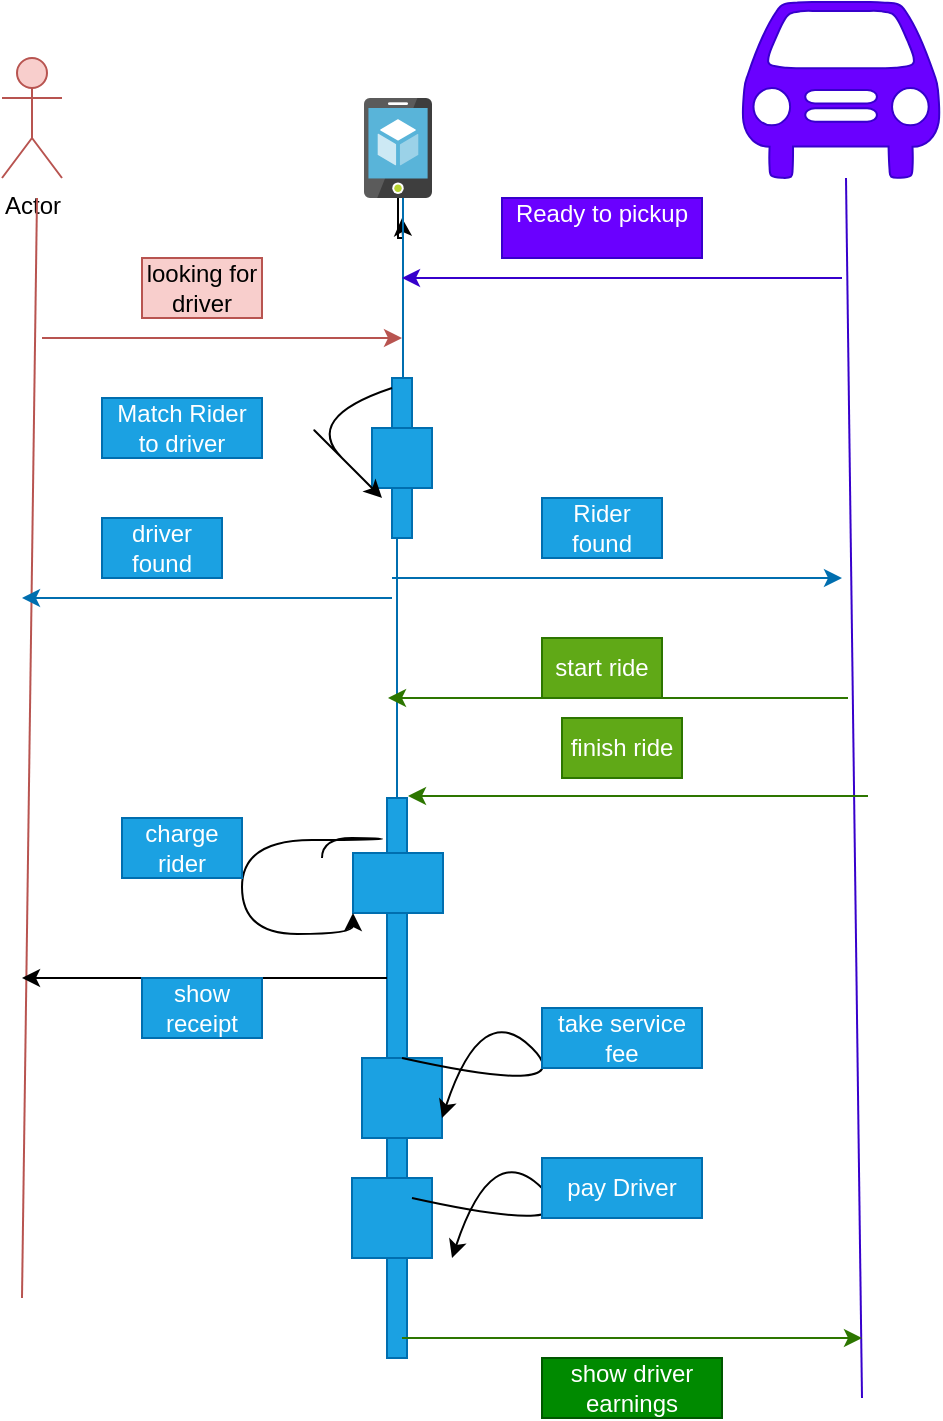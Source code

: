 <mxfile version="26.2.9">
  <diagram name="Page-1" id="Y9auOtV_nC95bAsUy7vS">
    <mxGraphModel dx="788" dy="417" grid="1" gridSize="10" guides="1" tooltips="1" connect="1" arrows="1" fold="1" page="1" pageScale="1" pageWidth="850" pageHeight="1100" math="0" shadow="0">
      <root>
        <mxCell id="0" />
        <mxCell id="1" parent="0" />
        <mxCell id="ThmyO_5ztgTpBjAD3rYs-1" value="Actor" style="shape=umlActor;verticalLabelPosition=bottom;verticalAlign=top;html=1;outlineConnect=0;fillColor=#f8cecc;strokeColor=#b85450;" vertex="1" parent="1">
          <mxGeometry x="210" y="60" width="30" height="60" as="geometry" />
        </mxCell>
        <mxCell id="ThmyO_5ztgTpBjAD3rYs-10" style="edgeStyle=orthogonalEdgeStyle;rounded=0;orthogonalLoop=1;jettySize=auto;html=1;" edge="1" parent="1" source="ThmyO_5ztgTpBjAD3rYs-4">
          <mxGeometry relative="1" as="geometry">
            <mxPoint x="410" y="140" as="targetPoint" />
          </mxGeometry>
        </mxCell>
        <mxCell id="ThmyO_5ztgTpBjAD3rYs-4" value="" style="image;sketch=0;aspect=fixed;html=1;points=[];align=center;fontSize=12;image=img/lib/mscae/App_Service_Mobile_App.svg;" vertex="1" parent="1">
          <mxGeometry x="391" y="80" width="34" height="50" as="geometry" />
        </mxCell>
        <mxCell id="ThmyO_5ztgTpBjAD3rYs-5" value="" style="shape=mxgraph.signs.transportation.car_1;html=1;pointerEvents=1;fillColor=#6a00ff;strokeColor=#3700CC;verticalLabelPosition=bottom;verticalAlign=top;align=center;fontColor=#ffffff;" vertex="1" parent="1">
          <mxGeometry x="580" y="32" width="99" height="88" as="geometry" />
        </mxCell>
        <mxCell id="ThmyO_5ztgTpBjAD3rYs-6" value="" style="endArrow=none;html=1;rounded=0;fillColor=#f8cecc;strokeColor=#b85450;" edge="1" parent="1">
          <mxGeometry width="50" height="50" relative="1" as="geometry">
            <mxPoint x="220" y="680" as="sourcePoint" />
            <mxPoint x="227.5" y="130" as="targetPoint" />
            <Array as="points" />
          </mxGeometry>
        </mxCell>
        <mxCell id="ThmyO_5ztgTpBjAD3rYs-8" value="" style="endArrow=none;html=1;rounded=1;fillColor=#1ba1e2;strokeColor=#006EAF;curved=0;" edge="1" parent="1" source="ThmyO_5ztgTpBjAD3rYs-28">
          <mxGeometry width="50" height="50" relative="1" as="geometry">
            <mxPoint x="405.5" y="451.333" as="sourcePoint" />
            <mxPoint x="410.5" y="130" as="targetPoint" />
            <Array as="points" />
          </mxGeometry>
        </mxCell>
        <mxCell id="ThmyO_5ztgTpBjAD3rYs-9" value="" style="endArrow=none;html=1;rounded=0;fillColor=#6a00ff;strokeColor=#3700CC;" edge="1" parent="1">
          <mxGeometry width="50" height="50" relative="1" as="geometry">
            <mxPoint x="640" y="730" as="sourcePoint" />
            <mxPoint x="632" y="120" as="targetPoint" />
            <Array as="points" />
          </mxGeometry>
        </mxCell>
        <mxCell id="ThmyO_5ztgTpBjAD3rYs-12" value="" style="endArrow=classic;html=1;rounded=0;fillColor=#6a00ff;strokeColor=#3700CC;" edge="1" parent="1">
          <mxGeometry width="50" height="50" relative="1" as="geometry">
            <mxPoint x="630" y="170" as="sourcePoint" />
            <mxPoint x="410" y="170" as="targetPoint" />
          </mxGeometry>
        </mxCell>
        <mxCell id="ThmyO_5ztgTpBjAD3rYs-14" value="Ready to pickup&lt;div&gt;&lt;br&gt;&lt;/div&gt;" style="text;html=1;align=center;verticalAlign=middle;whiteSpace=wrap;rounded=0;fillColor=#6a00ff;fontColor=#ffffff;strokeColor=#3700CC;" vertex="1" parent="1">
          <mxGeometry x="460" y="130" width="100" height="30" as="geometry" />
        </mxCell>
        <mxCell id="ThmyO_5ztgTpBjAD3rYs-23" value="" style="endArrow=classic;html=1;rounded=0;fillColor=#f8cecc;strokeColor=#b85450;" edge="1" parent="1">
          <mxGeometry width="50" height="50" relative="1" as="geometry">
            <mxPoint x="230" y="200" as="sourcePoint" />
            <mxPoint x="410" y="200" as="targetPoint" />
          </mxGeometry>
        </mxCell>
        <mxCell id="ThmyO_5ztgTpBjAD3rYs-24" value="looking for driver" style="text;html=1;align=center;verticalAlign=middle;whiteSpace=wrap;rounded=0;fillColor=#f8cecc;strokeColor=#b85450;" vertex="1" parent="1">
          <mxGeometry x="280" y="160" width="60" height="30" as="geometry" />
        </mxCell>
        <mxCell id="ThmyO_5ztgTpBjAD3rYs-27" value="" style="endArrow=none;html=1;rounded=1;fillColor=#1ba1e2;strokeColor=#006EAF;curved=0;" edge="1" parent="1" source="ThmyO_5ztgTpBjAD3rYs-41" target="ThmyO_5ztgTpBjAD3rYs-28">
          <mxGeometry width="50" height="50" relative="1" as="geometry">
            <mxPoint x="400" y="600" as="sourcePoint" />
            <mxPoint x="410.5" y="130" as="targetPoint" />
            <Array as="points" />
          </mxGeometry>
        </mxCell>
        <mxCell id="ThmyO_5ztgTpBjAD3rYs-28" value="" style="html=1;points=[[0,0,0,0,5],[0,1,0,0,-5],[1,0,0,0,5],[1,1,0,0,-5]];perimeter=orthogonalPerimeter;outlineConnect=0;targetShapes=umlLifeline;portConstraint=eastwest;newEdgeStyle={&quot;curved&quot;:0,&quot;rounded&quot;:0};fillColor=#1ba1e2;fontColor=#ffffff;strokeColor=#006EAF;" vertex="1" parent="1">
          <mxGeometry x="405" y="220" width="10" height="80" as="geometry" />
        </mxCell>
        <mxCell id="ThmyO_5ztgTpBjAD3rYs-29" value="" style="whiteSpace=wrap;html=1;aspect=fixed;fillColor=#1ba1e2;fontColor=#ffffff;strokeColor=#006EAF;" vertex="1" parent="1">
          <mxGeometry x="395" y="245" width="30" height="30" as="geometry" />
        </mxCell>
        <mxCell id="ThmyO_5ztgTpBjAD3rYs-30" value="" style="curved=1;endArrow=classic;html=1;rounded=0;exitX=0;exitY=0;exitDx=0;exitDy=5;exitPerimeter=0;" edge="1" parent="1" source="ThmyO_5ztgTpBjAD3rYs-28">
          <mxGeometry width="50" height="50" relative="1" as="geometry">
            <mxPoint x="350" y="280" as="sourcePoint" />
            <mxPoint x="400" y="280" as="targetPoint" />
            <Array as="points">
              <mxPoint x="360" y="240" />
              <mxPoint x="400" y="280" />
              <mxPoint x="350" y="230" />
            </Array>
          </mxGeometry>
        </mxCell>
        <mxCell id="ThmyO_5ztgTpBjAD3rYs-31" value="Match Rider to driver" style="text;html=1;align=center;verticalAlign=middle;whiteSpace=wrap;rounded=0;fillColor=#1ba1e2;fontColor=#ffffff;strokeColor=#006EAF;" vertex="1" parent="1">
          <mxGeometry x="260" y="230" width="80" height="30" as="geometry" />
        </mxCell>
        <mxCell id="ThmyO_5ztgTpBjAD3rYs-32" value="" style="endArrow=classic;html=1;rounded=0;fillColor=#1ba1e2;strokeColor=#006EAF;" edge="1" parent="1">
          <mxGeometry width="50" height="50" relative="1" as="geometry">
            <mxPoint x="405" y="320" as="sourcePoint" />
            <mxPoint x="630" y="320" as="targetPoint" />
          </mxGeometry>
        </mxCell>
        <mxCell id="ThmyO_5ztgTpBjAD3rYs-33" value="" style="endArrow=classic;html=1;rounded=0;fillColor=#1ba1e2;strokeColor=#006EAF;" edge="1" parent="1">
          <mxGeometry width="50" height="50" relative="1" as="geometry">
            <mxPoint x="405" y="330" as="sourcePoint" />
            <mxPoint x="220" y="330" as="targetPoint" />
          </mxGeometry>
        </mxCell>
        <mxCell id="ThmyO_5ztgTpBjAD3rYs-34" value="Rider found" style="text;html=1;align=center;verticalAlign=middle;whiteSpace=wrap;rounded=0;fillColor=#1ba1e2;fontColor=#ffffff;strokeColor=#006EAF;" vertex="1" parent="1">
          <mxGeometry x="480" y="280" width="60" height="30" as="geometry" />
        </mxCell>
        <mxCell id="ThmyO_5ztgTpBjAD3rYs-35" value="driver found" style="text;html=1;align=center;verticalAlign=middle;whiteSpace=wrap;rounded=0;fillColor=#1ba1e2;fontColor=#ffffff;strokeColor=#006EAF;" vertex="1" parent="1">
          <mxGeometry x="260" y="290" width="60" height="30" as="geometry" />
        </mxCell>
        <mxCell id="ThmyO_5ztgTpBjAD3rYs-36" value="" style="endArrow=classic;html=1;rounded=0;fillColor=#60a917;strokeColor=#2D7600;" edge="1" parent="1">
          <mxGeometry width="50" height="50" relative="1" as="geometry">
            <mxPoint x="633" y="380" as="sourcePoint" />
            <mxPoint x="403" y="380" as="targetPoint" />
          </mxGeometry>
        </mxCell>
        <mxCell id="ThmyO_5ztgTpBjAD3rYs-39" value="start ride" style="text;html=1;align=center;verticalAlign=middle;whiteSpace=wrap;rounded=0;fillColor=#60a917;fontColor=#ffffff;strokeColor=#2D7600;" vertex="1" parent="1">
          <mxGeometry x="480" y="350" width="60" height="30" as="geometry" />
        </mxCell>
        <mxCell id="ThmyO_5ztgTpBjAD3rYs-40" value="" style="endArrow=none;html=1;rounded=1;fillColor=#1ba1e2;strokeColor=#006EAF;curved=0;" edge="1" parent="1" target="ThmyO_5ztgTpBjAD3rYs-41">
          <mxGeometry width="50" height="50" relative="1" as="geometry">
            <mxPoint x="400" y="600" as="sourcePoint" />
            <mxPoint x="405" y="300" as="targetPoint" />
            <Array as="points" />
          </mxGeometry>
        </mxCell>
        <mxCell id="ThmyO_5ztgTpBjAD3rYs-41" value="" style="html=1;points=[[0,0,0,0,5],[0,1,0,0,-5],[1,0,0,0,5],[1,1,0,0,-5]];perimeter=orthogonalPerimeter;outlineConnect=0;targetShapes=umlLifeline;portConstraint=eastwest;newEdgeStyle={&quot;curved&quot;:0,&quot;rounded&quot;:0};fillColor=#1ba1e2;fontColor=#ffffff;strokeColor=#006EAF;" vertex="1" parent="1">
          <mxGeometry x="402.5" y="430" width="10" height="280" as="geometry" />
        </mxCell>
        <mxCell id="ThmyO_5ztgTpBjAD3rYs-42" value="finish ride" style="text;html=1;align=center;verticalAlign=middle;whiteSpace=wrap;rounded=0;fillColor=#60a917;fontColor=#ffffff;strokeColor=#2D7600;" vertex="1" parent="1">
          <mxGeometry x="490" y="390" width="60" height="30" as="geometry" />
        </mxCell>
        <mxCell id="ThmyO_5ztgTpBjAD3rYs-44" value="" style="endArrow=classic;html=1;rounded=0;fillColor=#60a917;strokeColor=#2D7600;" edge="1" parent="1">
          <mxGeometry width="50" height="50" relative="1" as="geometry">
            <mxPoint x="643" y="429" as="sourcePoint" />
            <mxPoint x="413" y="429" as="targetPoint" />
          </mxGeometry>
        </mxCell>
        <mxCell id="ThmyO_5ztgTpBjAD3rYs-45" value="" style="rounded=0;whiteSpace=wrap;html=1;rotation=90;fillColor=#1ba1e2;fontColor=#ffffff;strokeColor=#006EAF;" vertex="1" parent="1">
          <mxGeometry x="393" y="450" width="30" height="45" as="geometry" />
        </mxCell>
        <mxCell id="ThmyO_5ztgTpBjAD3rYs-47" value="" style="endArrow=classic;html=1;rounded=0;entryX=1;entryY=1;entryDx=0;entryDy=0;edgeStyle=orthogonalEdgeStyle;curved=1;" edge="1" parent="1" target="ThmyO_5ztgTpBjAD3rYs-45">
          <mxGeometry width="50" height="50" relative="1" as="geometry">
            <mxPoint x="370" y="460" as="sourcePoint" />
            <mxPoint x="360" y="460" as="targetPoint" />
            <Array as="points">
              <mxPoint x="400" y="450" />
              <mxPoint x="400" y="451" />
              <mxPoint x="330" y="451" />
              <mxPoint x="330" y="498" />
              <mxPoint x="386" y="498" />
            </Array>
          </mxGeometry>
        </mxCell>
        <mxCell id="ThmyO_5ztgTpBjAD3rYs-48" value="charge rider" style="text;html=1;align=center;verticalAlign=middle;whiteSpace=wrap;rounded=0;fillColor=#1ba1e2;fontColor=#ffffff;strokeColor=#006EAF;" vertex="1" parent="1">
          <mxGeometry x="270" y="440" width="60" height="30" as="geometry" />
        </mxCell>
        <mxCell id="ThmyO_5ztgTpBjAD3rYs-49" value="" style="endArrow=classic;html=1;rounded=0;" edge="1" parent="1" source="ThmyO_5ztgTpBjAD3rYs-41">
          <mxGeometry width="50" height="50" relative="1" as="geometry">
            <mxPoint x="200" y="570" as="sourcePoint" />
            <mxPoint x="220" y="520" as="targetPoint" />
          </mxGeometry>
        </mxCell>
        <mxCell id="ThmyO_5ztgTpBjAD3rYs-52" value="show receipt" style="text;html=1;align=center;verticalAlign=middle;whiteSpace=wrap;rounded=0;fillColor=#1ba1e2;fontColor=#ffffff;strokeColor=#006EAF;" vertex="1" parent="1">
          <mxGeometry x="280" y="520" width="60" height="30" as="geometry" />
        </mxCell>
        <mxCell id="ThmyO_5ztgTpBjAD3rYs-53" value="" style="rounded=0;whiteSpace=wrap;html=1;rotation=90;fillColor=#1ba1e2;fontColor=#ffffff;strokeColor=#006EAF;" vertex="1" parent="1">
          <mxGeometry x="390" y="560" width="40" height="40" as="geometry" />
        </mxCell>
        <mxCell id="ThmyO_5ztgTpBjAD3rYs-54" value="" style="curved=1;endArrow=classic;html=1;rounded=0;entryX=0.75;entryY=0;entryDx=0;entryDy=0;exitX=0;exitY=0.5;exitDx=0;exitDy=0;" edge="1" parent="1" source="ThmyO_5ztgTpBjAD3rYs-53" target="ThmyO_5ztgTpBjAD3rYs-53">
          <mxGeometry width="50" height="50" relative="1" as="geometry">
            <mxPoint x="450" y="580" as="sourcePoint" />
            <mxPoint x="460" y="610" as="targetPoint" />
            <Array as="points">
              <mxPoint x="500" y="580" />
              <mxPoint x="450" y="530" />
            </Array>
          </mxGeometry>
        </mxCell>
        <mxCell id="ThmyO_5ztgTpBjAD3rYs-55" value="take service fee" style="text;html=1;align=center;verticalAlign=middle;whiteSpace=wrap;rounded=0;fillColor=#1ba1e2;fontColor=#ffffff;strokeColor=#006EAF;" vertex="1" parent="1">
          <mxGeometry x="480" y="535" width="80" height="30" as="geometry" />
        </mxCell>
        <mxCell id="ThmyO_5ztgTpBjAD3rYs-57" value="" style="rounded=0;whiteSpace=wrap;html=1;rotation=90;fillColor=#1ba1e2;fontColor=#ffffff;strokeColor=#006EAF;" vertex="1" parent="1">
          <mxGeometry x="385" y="620" width="40" height="40" as="geometry" />
        </mxCell>
        <mxCell id="ThmyO_5ztgTpBjAD3rYs-58" value="" style="curved=1;endArrow=classic;html=1;rounded=0;entryX=0.75;entryY=0;entryDx=0;entryDy=0;exitX=0;exitY=0.5;exitDx=0;exitDy=0;" edge="1" parent="1">
          <mxGeometry width="50" height="50" relative="1" as="geometry">
            <mxPoint x="415" y="630" as="sourcePoint" />
            <mxPoint x="435" y="660" as="targetPoint" />
            <Array as="points">
              <mxPoint x="505" y="650" />
              <mxPoint x="455" y="600" />
            </Array>
          </mxGeometry>
        </mxCell>
        <mxCell id="ThmyO_5ztgTpBjAD3rYs-59" value="pay Driver" style="text;html=1;align=center;verticalAlign=middle;whiteSpace=wrap;rounded=0;fillColor=#1ba1e2;fontColor=#ffffff;strokeColor=#006EAF;" vertex="1" parent="1">
          <mxGeometry x="480" y="610" width="80" height="30" as="geometry" />
        </mxCell>
        <mxCell id="ThmyO_5ztgTpBjAD3rYs-61" value="" style="endArrow=classic;html=1;rounded=0;fillColor=#60a917;strokeColor=#2D7600;" edge="1" parent="1">
          <mxGeometry width="50" height="50" relative="1" as="geometry">
            <mxPoint x="410" y="700" as="sourcePoint" />
            <mxPoint x="640" y="700" as="targetPoint" />
          </mxGeometry>
        </mxCell>
        <mxCell id="ThmyO_5ztgTpBjAD3rYs-62" value="show driver earnings" style="text;html=1;align=center;verticalAlign=middle;whiteSpace=wrap;rounded=0;fillColor=#008a00;fontColor=#ffffff;strokeColor=#005700;" vertex="1" parent="1">
          <mxGeometry x="480" y="710" width="90" height="30" as="geometry" />
        </mxCell>
      </root>
    </mxGraphModel>
  </diagram>
</mxfile>
